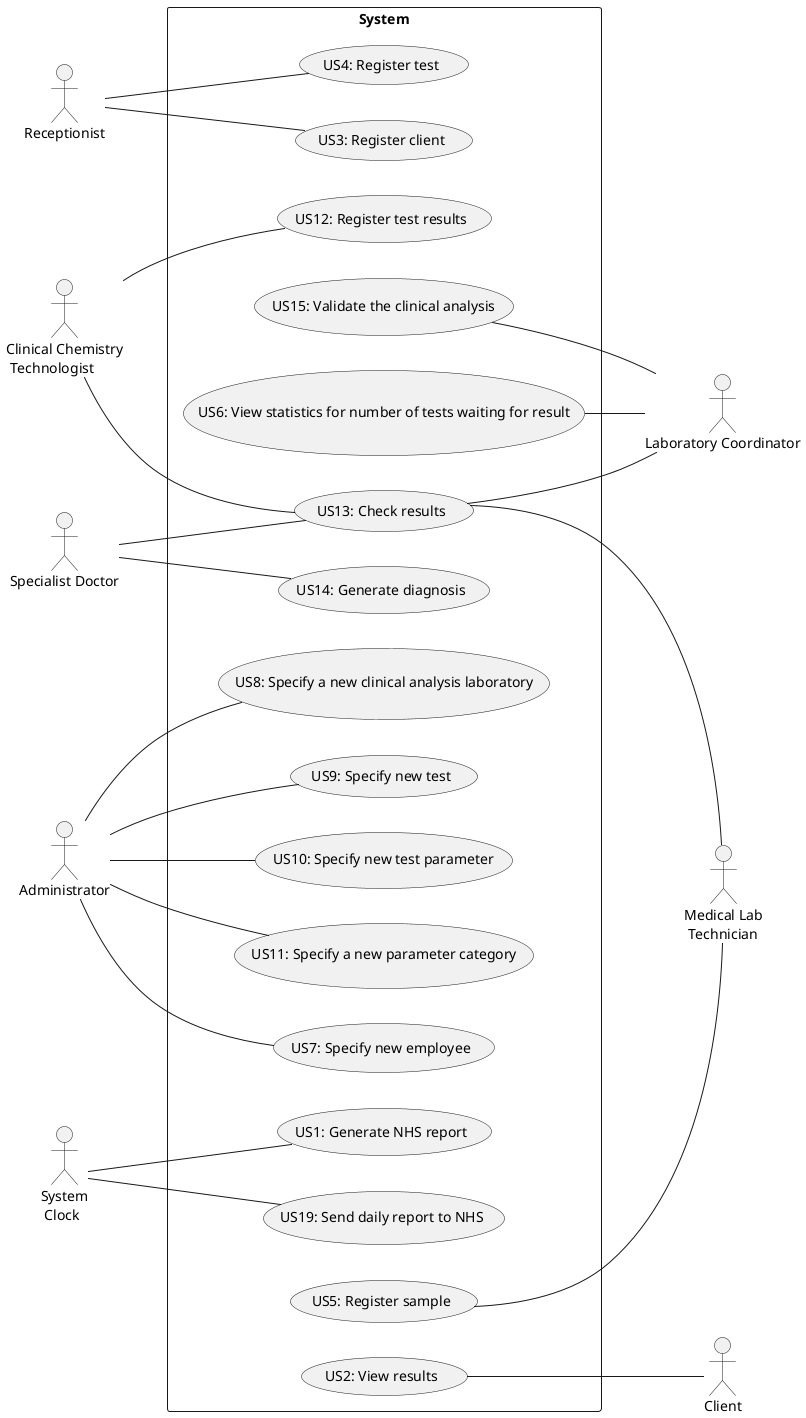 @startuml

left to right direction
skinparam packageStyle rectangle
'Actors
:Receptionist:
:Medical Lab\n Technician: as MLT
:Clinical Chemistry\n Technologist: as CCT
:Specialist Doctor: as Doctor
:Laboratory Coordinator: as LC
:Client:
:Administrator:
:System\n Clock: as Clock

package System {
    (US4: Register test) as US4
    (US3: Register client) as US3
    (US12: Register test results) as US12
    (US14: Generate diagnosis) as US14
    (US1: Generate NHS report) as US1
    (US19: Send daily report to NHS) as US19
    (US15: Validate the clinical analysis) as US15
    (US2: View results) as US2
    (US13: Check results) as US13
    (US7: Specify new employee) as US7
    (US8: Specify a new clinical analysis laboratory) as US8
    (US9: Specify new test) as US9
    (US10: Specify new test parameter) as US10
    (US11: Specify a new parameter category) as US11
    (US5: Register sample) as US5
    (US6: View statistics for number of tests waiting for result) as US6
}

'Use Cases
Receptionist -- US4
Receptionist -- US3
CCT -- US12
CCT -- US13
Doctor -- US14
Doctor -- US13
US15 -- LC
US13 -- LC
US2 -- Client
US5 -- MLT
US13 -- MLT
Administrator -- US7
Administrator -- US8
Administrator -- US9
Administrator -- US10
Administrator -- US11
US6 -- LC
Clock -- US1
Clock -- US19
@enduml